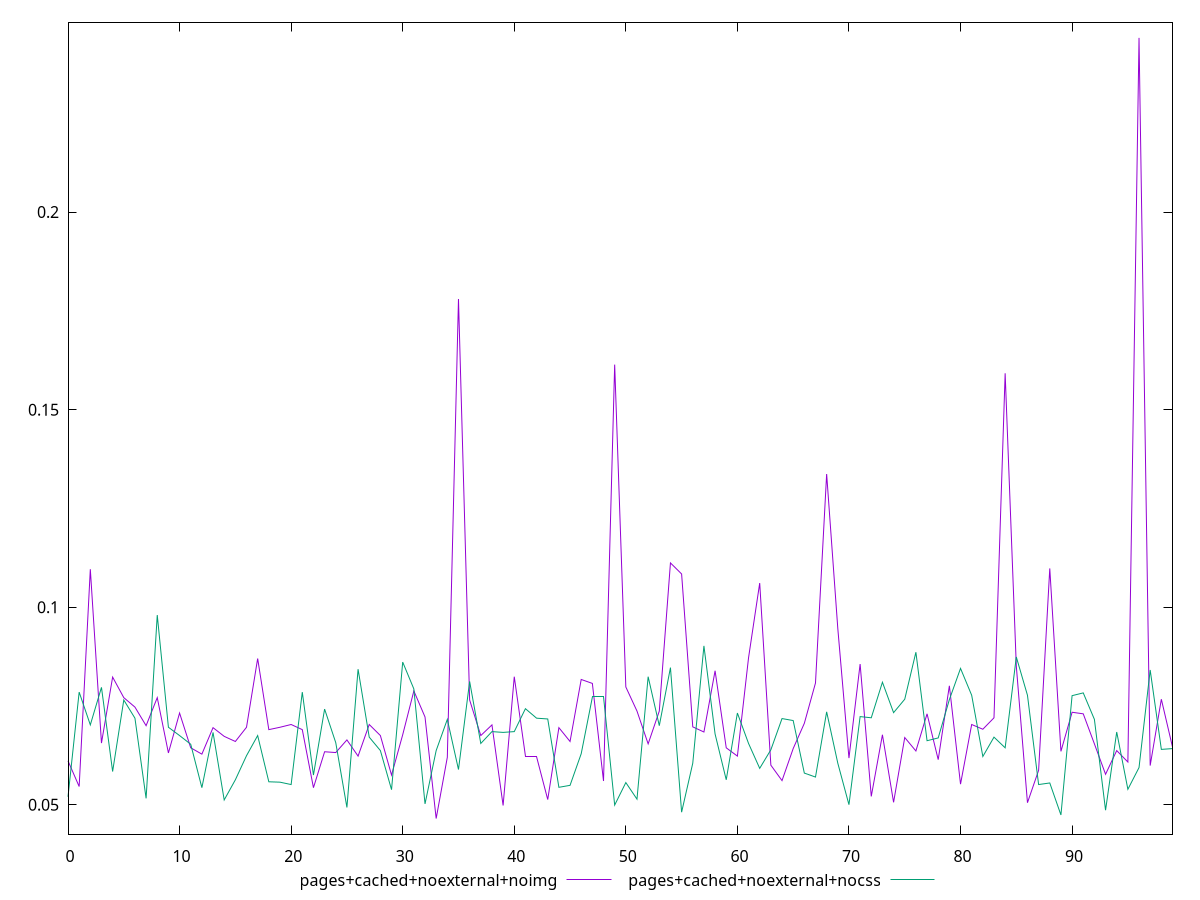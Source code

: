 reset

$pagesCachedNoexternalNoimg <<EOF
0 0.061099999999999995
1 0.0546
2 0.1096
3 0.0656
4 0.0823
5 0.0771
6 0.0747
7 0.06999999999999999
8 0.0771
9 0.0631
10 0.0732
11 0.0644
12 0.0628
13 0.06949999999999999
14 0.0673
15 0.066
16 0.0696
17 0.087
18 0.06899999999999999
19 0.0696
20 0.07029999999999999
21 0.06899999999999999
22 0.05430000000000001
23 0.0634
24 0.06319999999999999
25 0.0664
26 0.062299999999999994
27 0.07029999999999999
28 0.0675
29 0.057499999999999996
30 0.0677
31 0.0788
32 0.0722
33 0.0465
34 0.062
35 0.17800000000000002
36 0.0765
37 0.0675
38 0.0702
39 0.049800000000000004
40 0.0824
41 0.062099999999999995
42 0.06209999999999999
43 0.051300000000000005
44 0.06949999999999999
45 0.066
46 0.0817
47 0.08070000000000001
48 0.055999999999999994
49 0.16140000000000002
50 0.0798
51 0.0737
52 0.0654
53 0.0737
54 0.11120000000000001
55 0.1084
56 0.06969999999999998
57 0.0684
58 0.0839
59 0.0644
60 0.062299999999999994
61 0.0872
62 0.10609999999999999
63 0.059999999999999984
64 0.056100000000000004
65 0.0642
66 0.0706
67 0.08080000000000001
68 0.13369999999999999
69 0.09459999999999999
70 0.061799999999999994
71 0.0856
72 0.0521
73 0.0677
74 0.05059999999999999
75 0.067
76 0.06359999999999999
77 0.073
78 0.061399999999999996
79 0.0801
80 0.05520000000000001
81 0.07029999999999999
82 0.0691
83 0.072
84 0.1592
85 0.0851
86 0.050499999999999996
87 0.05869999999999999
88 0.10980000000000001
89 0.0635
90 0.07339999999999999
91 0.073
92 0.0654
93 0.057699999999999994
94 0.0637
95 0.06079999999999999
96 0.24409999999999998
97 0.059899999999999995
98 0.07669999999999999
99 0.0646
EOF

$pagesCachedNoexternalNocss <<EOF
0 0.052
1 0.0785
2 0.0702
3 0.0797
4 0.058399999999999994
5 0.0765
6 0.07189999999999999
7 0.0516
8 0.09799999999999998
9 0.0696
10 0.0675
11 0.0653
12 0.0543
13 0.0683
14 0.051199999999999996
15 0.05629999999999999
16 0.0624
17 0.0675
18 0.055800000000000016
19 0.0557
20 0.0551
21 0.0785
22 0.057499999999999996
23 0.07419999999999999
24 0.0657
25 0.0493
26 0.08429999999999999
27 0.0671
28 0.0637
29 0.0538
30 0.0861
31 0.07930000000000001
32 0.0502
33 0.0637
34 0.0716
35 0.058899999999999994
36 0.0812
37 0.0655
38 0.0685
39 0.0683
40 0.0685
41 0.0743
42 0.07189999999999999
43 0.0717
44 0.054400000000000004
45 0.054900000000000004
46 0.0629
47 0.0773
48 0.0773
49 0.0499
50 0.055600000000000004
51 0.0514
52 0.0824
53 0.06999999999999999
54 0.0847
55 0.0481
56 0.0605
57 0.0902
58 0.0679
59 0.05629999999999999
60 0.0732
61 0.0655
62 0.059199999999999996
63 0.0639
64 0.07179999999999999
65 0.0713
66 0.057999999999999996
67 0.05699999999999999
68 0.0735
69 0.0605
70 0.049999999999999996
71 0.07229999999999999
72 0.072
73 0.081
74 0.07329999999999999
75 0.07669999999999999
76 0.0886
77 0.0662
78 0.0669
79 0.0766
80 0.0845
81 0.0777
82 0.062200000000000005
83 0.0671
84 0.0644
85 0.08739999999999999
86 0.0777
87 0.05510000000000001
88 0.05550000000000001
89 0.0474
90 0.07759999999999999
91 0.0783
92 0.0716
93 0.0486
94 0.0684
95 0.05389999999999999
96 0.059399999999999994
97 0.0841
98 0.064
99 0.0642
EOF

set key outside below
set xrange [0:99]
set yrange [0.042548:0.248052]
set terminal svg size 640, 500 enhanced background rgb 'white'
set output "report_00007_2020-12-11T15:55:29.892Z/network-rtt/comparison/line/8_vs_9.svg"

plot $pagesCachedNoexternalNoimg title "pages+cached+noexternal+noimg" with line, \
     $pagesCachedNoexternalNocss title "pages+cached+noexternal+nocss" with line

reset

